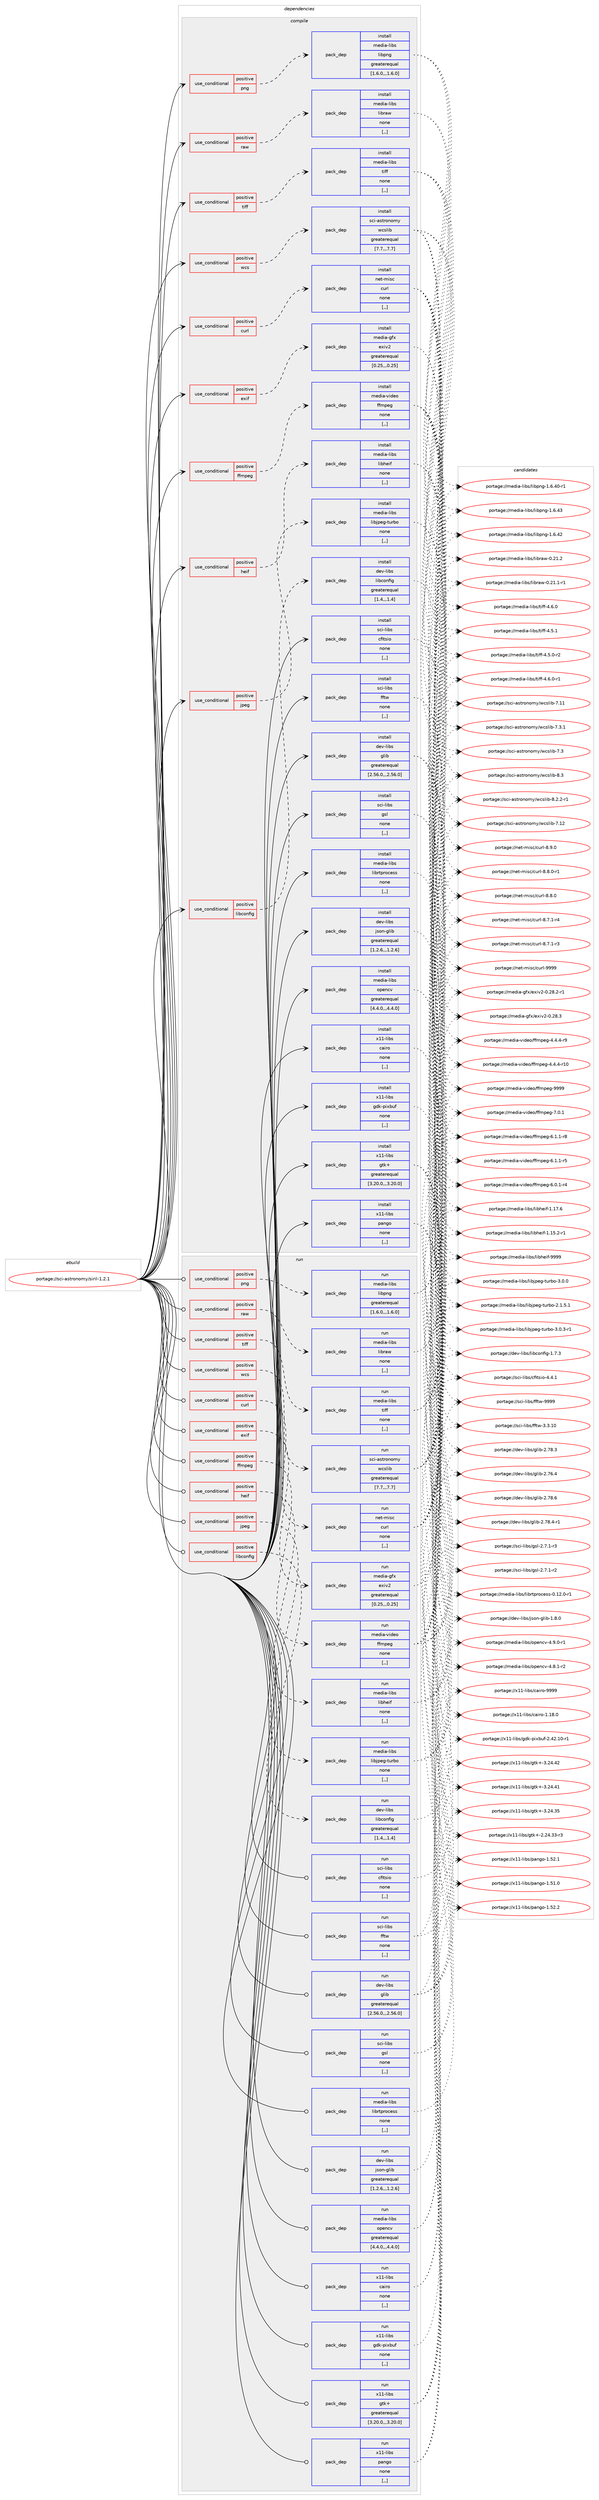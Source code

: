 digraph prolog {

# *************
# Graph options
# *************

newrank=true;
concentrate=true;
compound=true;
graph [rankdir=LR,fontname=Helvetica,fontsize=10,ranksep=1.5];#, ranksep=2.5, nodesep=0.2];
edge  [arrowhead=vee];
node  [fontname=Helvetica,fontsize=10];

# **********
# The ebuild
# **********

subgraph cluster_leftcol {
color=gray;
label=<<i>ebuild</i>>;
id [label="portage://sci-astronomy/siril-1.2.1", color=red, width=4, href="../sci-astronomy/siril-1.2.1.svg"];
}

# ****************
# The dependencies
# ****************

subgraph cluster_midcol {
color=gray;
label=<<i>dependencies</i>>;
subgraph cluster_compile {
fillcolor="#eeeeee";
style=filled;
label=<<i>compile</i>>;
subgraph cond103811 {
dependency391732 [label=<<TABLE BORDER="0" CELLBORDER="1" CELLSPACING="0" CELLPADDING="4"><TR><TD ROWSPAN="3" CELLPADDING="10">use_conditional</TD></TR><TR><TD>positive</TD></TR><TR><TD>curl</TD></TR></TABLE>>, shape=none, color=red];
subgraph pack285119 {
dependency391733 [label=<<TABLE BORDER="0" CELLBORDER="1" CELLSPACING="0" CELLPADDING="4" WIDTH="220"><TR><TD ROWSPAN="6" CELLPADDING="30">pack_dep</TD></TR><TR><TD WIDTH="110">install</TD></TR><TR><TD>net-misc</TD></TR><TR><TD>curl</TD></TR><TR><TD>none</TD></TR><TR><TD>[,,]</TD></TR></TABLE>>, shape=none, color=blue];
}
dependency391732:e -> dependency391733:w [weight=20,style="dashed",arrowhead="vee"];
}
id:e -> dependency391732:w [weight=20,style="solid",arrowhead="vee"];
subgraph cond103812 {
dependency391734 [label=<<TABLE BORDER="0" CELLBORDER="1" CELLSPACING="0" CELLPADDING="4"><TR><TD ROWSPAN="3" CELLPADDING="10">use_conditional</TD></TR><TR><TD>positive</TD></TR><TR><TD>exif</TD></TR></TABLE>>, shape=none, color=red];
subgraph pack285120 {
dependency391735 [label=<<TABLE BORDER="0" CELLBORDER="1" CELLSPACING="0" CELLPADDING="4" WIDTH="220"><TR><TD ROWSPAN="6" CELLPADDING="30">pack_dep</TD></TR><TR><TD WIDTH="110">install</TD></TR><TR><TD>media-gfx</TD></TR><TR><TD>exiv2</TD></TR><TR><TD>greaterequal</TD></TR><TR><TD>[0.25,,,0.25]</TD></TR></TABLE>>, shape=none, color=blue];
}
dependency391734:e -> dependency391735:w [weight=20,style="dashed",arrowhead="vee"];
}
id:e -> dependency391734:w [weight=20,style="solid",arrowhead="vee"];
subgraph cond103813 {
dependency391736 [label=<<TABLE BORDER="0" CELLBORDER="1" CELLSPACING="0" CELLPADDING="4"><TR><TD ROWSPAN="3" CELLPADDING="10">use_conditional</TD></TR><TR><TD>positive</TD></TR><TR><TD>ffmpeg</TD></TR></TABLE>>, shape=none, color=red];
subgraph pack285121 {
dependency391737 [label=<<TABLE BORDER="0" CELLBORDER="1" CELLSPACING="0" CELLPADDING="4" WIDTH="220"><TR><TD ROWSPAN="6" CELLPADDING="30">pack_dep</TD></TR><TR><TD WIDTH="110">install</TD></TR><TR><TD>media-video</TD></TR><TR><TD>ffmpeg</TD></TR><TR><TD>none</TD></TR><TR><TD>[,,]</TD></TR></TABLE>>, shape=none, color=blue];
}
dependency391736:e -> dependency391737:w [weight=20,style="dashed",arrowhead="vee"];
}
id:e -> dependency391736:w [weight=20,style="solid",arrowhead="vee"];
subgraph cond103814 {
dependency391738 [label=<<TABLE BORDER="0" CELLBORDER="1" CELLSPACING="0" CELLPADDING="4"><TR><TD ROWSPAN="3" CELLPADDING="10">use_conditional</TD></TR><TR><TD>positive</TD></TR><TR><TD>heif</TD></TR></TABLE>>, shape=none, color=red];
subgraph pack285122 {
dependency391739 [label=<<TABLE BORDER="0" CELLBORDER="1" CELLSPACING="0" CELLPADDING="4" WIDTH="220"><TR><TD ROWSPAN="6" CELLPADDING="30">pack_dep</TD></TR><TR><TD WIDTH="110">install</TD></TR><TR><TD>media-libs</TD></TR><TR><TD>libheif</TD></TR><TR><TD>none</TD></TR><TR><TD>[,,]</TD></TR></TABLE>>, shape=none, color=blue];
}
dependency391738:e -> dependency391739:w [weight=20,style="dashed",arrowhead="vee"];
}
id:e -> dependency391738:w [weight=20,style="solid",arrowhead="vee"];
subgraph cond103815 {
dependency391740 [label=<<TABLE BORDER="0" CELLBORDER="1" CELLSPACING="0" CELLPADDING="4"><TR><TD ROWSPAN="3" CELLPADDING="10">use_conditional</TD></TR><TR><TD>positive</TD></TR><TR><TD>jpeg</TD></TR></TABLE>>, shape=none, color=red];
subgraph pack285123 {
dependency391741 [label=<<TABLE BORDER="0" CELLBORDER="1" CELLSPACING="0" CELLPADDING="4" WIDTH="220"><TR><TD ROWSPAN="6" CELLPADDING="30">pack_dep</TD></TR><TR><TD WIDTH="110">install</TD></TR><TR><TD>media-libs</TD></TR><TR><TD>libjpeg-turbo</TD></TR><TR><TD>none</TD></TR><TR><TD>[,,]</TD></TR></TABLE>>, shape=none, color=blue];
}
dependency391740:e -> dependency391741:w [weight=20,style="dashed",arrowhead="vee"];
}
id:e -> dependency391740:w [weight=20,style="solid",arrowhead="vee"];
subgraph cond103816 {
dependency391742 [label=<<TABLE BORDER="0" CELLBORDER="1" CELLSPACING="0" CELLPADDING="4"><TR><TD ROWSPAN="3" CELLPADDING="10">use_conditional</TD></TR><TR><TD>positive</TD></TR><TR><TD>libconfig</TD></TR></TABLE>>, shape=none, color=red];
subgraph pack285124 {
dependency391743 [label=<<TABLE BORDER="0" CELLBORDER="1" CELLSPACING="0" CELLPADDING="4" WIDTH="220"><TR><TD ROWSPAN="6" CELLPADDING="30">pack_dep</TD></TR><TR><TD WIDTH="110">install</TD></TR><TR><TD>dev-libs</TD></TR><TR><TD>libconfig</TD></TR><TR><TD>greaterequal</TD></TR><TR><TD>[1.4,,,1.4]</TD></TR></TABLE>>, shape=none, color=blue];
}
dependency391742:e -> dependency391743:w [weight=20,style="dashed",arrowhead="vee"];
}
id:e -> dependency391742:w [weight=20,style="solid",arrowhead="vee"];
subgraph cond103817 {
dependency391744 [label=<<TABLE BORDER="0" CELLBORDER="1" CELLSPACING="0" CELLPADDING="4"><TR><TD ROWSPAN="3" CELLPADDING="10">use_conditional</TD></TR><TR><TD>positive</TD></TR><TR><TD>png</TD></TR></TABLE>>, shape=none, color=red];
subgraph pack285125 {
dependency391745 [label=<<TABLE BORDER="0" CELLBORDER="1" CELLSPACING="0" CELLPADDING="4" WIDTH="220"><TR><TD ROWSPAN="6" CELLPADDING="30">pack_dep</TD></TR><TR><TD WIDTH="110">install</TD></TR><TR><TD>media-libs</TD></TR><TR><TD>libpng</TD></TR><TR><TD>greaterequal</TD></TR><TR><TD>[1.6.0,,,1.6.0]</TD></TR></TABLE>>, shape=none, color=blue];
}
dependency391744:e -> dependency391745:w [weight=20,style="dashed",arrowhead="vee"];
}
id:e -> dependency391744:w [weight=20,style="solid",arrowhead="vee"];
subgraph cond103818 {
dependency391746 [label=<<TABLE BORDER="0" CELLBORDER="1" CELLSPACING="0" CELLPADDING="4"><TR><TD ROWSPAN="3" CELLPADDING="10">use_conditional</TD></TR><TR><TD>positive</TD></TR><TR><TD>raw</TD></TR></TABLE>>, shape=none, color=red];
subgraph pack285126 {
dependency391747 [label=<<TABLE BORDER="0" CELLBORDER="1" CELLSPACING="0" CELLPADDING="4" WIDTH="220"><TR><TD ROWSPAN="6" CELLPADDING="30">pack_dep</TD></TR><TR><TD WIDTH="110">install</TD></TR><TR><TD>media-libs</TD></TR><TR><TD>libraw</TD></TR><TR><TD>none</TD></TR><TR><TD>[,,]</TD></TR></TABLE>>, shape=none, color=blue];
}
dependency391746:e -> dependency391747:w [weight=20,style="dashed",arrowhead="vee"];
}
id:e -> dependency391746:w [weight=20,style="solid",arrowhead="vee"];
subgraph cond103819 {
dependency391748 [label=<<TABLE BORDER="0" CELLBORDER="1" CELLSPACING="0" CELLPADDING="4"><TR><TD ROWSPAN="3" CELLPADDING="10">use_conditional</TD></TR><TR><TD>positive</TD></TR><TR><TD>tiff</TD></TR></TABLE>>, shape=none, color=red];
subgraph pack285127 {
dependency391749 [label=<<TABLE BORDER="0" CELLBORDER="1" CELLSPACING="0" CELLPADDING="4" WIDTH="220"><TR><TD ROWSPAN="6" CELLPADDING="30">pack_dep</TD></TR><TR><TD WIDTH="110">install</TD></TR><TR><TD>media-libs</TD></TR><TR><TD>tiff</TD></TR><TR><TD>none</TD></TR><TR><TD>[,,]</TD></TR></TABLE>>, shape=none, color=blue];
}
dependency391748:e -> dependency391749:w [weight=20,style="dashed",arrowhead="vee"];
}
id:e -> dependency391748:w [weight=20,style="solid",arrowhead="vee"];
subgraph cond103820 {
dependency391750 [label=<<TABLE BORDER="0" CELLBORDER="1" CELLSPACING="0" CELLPADDING="4"><TR><TD ROWSPAN="3" CELLPADDING="10">use_conditional</TD></TR><TR><TD>positive</TD></TR><TR><TD>wcs</TD></TR></TABLE>>, shape=none, color=red];
subgraph pack285128 {
dependency391751 [label=<<TABLE BORDER="0" CELLBORDER="1" CELLSPACING="0" CELLPADDING="4" WIDTH="220"><TR><TD ROWSPAN="6" CELLPADDING="30">pack_dep</TD></TR><TR><TD WIDTH="110">install</TD></TR><TR><TD>sci-astronomy</TD></TR><TR><TD>wcslib</TD></TR><TR><TD>greaterequal</TD></TR><TR><TD>[7.7,,,7.7]</TD></TR></TABLE>>, shape=none, color=blue];
}
dependency391750:e -> dependency391751:w [weight=20,style="dashed",arrowhead="vee"];
}
id:e -> dependency391750:w [weight=20,style="solid",arrowhead="vee"];
subgraph pack285129 {
dependency391752 [label=<<TABLE BORDER="0" CELLBORDER="1" CELLSPACING="0" CELLPADDING="4" WIDTH="220"><TR><TD ROWSPAN="6" CELLPADDING="30">pack_dep</TD></TR><TR><TD WIDTH="110">install</TD></TR><TR><TD>dev-libs</TD></TR><TR><TD>glib</TD></TR><TR><TD>greaterequal</TD></TR><TR><TD>[2.56.0,,,2.56.0]</TD></TR></TABLE>>, shape=none, color=blue];
}
id:e -> dependency391752:w [weight=20,style="solid",arrowhead="vee"];
subgraph pack285130 {
dependency391753 [label=<<TABLE BORDER="0" CELLBORDER="1" CELLSPACING="0" CELLPADDING="4" WIDTH="220"><TR><TD ROWSPAN="6" CELLPADDING="30">pack_dep</TD></TR><TR><TD WIDTH="110">install</TD></TR><TR><TD>dev-libs</TD></TR><TR><TD>json-glib</TD></TR><TR><TD>greaterequal</TD></TR><TR><TD>[1.2.6,,,1.2.6]</TD></TR></TABLE>>, shape=none, color=blue];
}
id:e -> dependency391753:w [weight=20,style="solid",arrowhead="vee"];
subgraph pack285131 {
dependency391754 [label=<<TABLE BORDER="0" CELLBORDER="1" CELLSPACING="0" CELLPADDING="4" WIDTH="220"><TR><TD ROWSPAN="6" CELLPADDING="30">pack_dep</TD></TR><TR><TD WIDTH="110">install</TD></TR><TR><TD>media-libs</TD></TR><TR><TD>librtprocess</TD></TR><TR><TD>none</TD></TR><TR><TD>[,,]</TD></TR></TABLE>>, shape=none, color=blue];
}
id:e -> dependency391754:w [weight=20,style="solid",arrowhead="vee"];
subgraph pack285132 {
dependency391755 [label=<<TABLE BORDER="0" CELLBORDER="1" CELLSPACING="0" CELLPADDING="4" WIDTH="220"><TR><TD ROWSPAN="6" CELLPADDING="30">pack_dep</TD></TR><TR><TD WIDTH="110">install</TD></TR><TR><TD>media-libs</TD></TR><TR><TD>opencv</TD></TR><TR><TD>greaterequal</TD></TR><TR><TD>[4.4.0,,,4.4.0]</TD></TR></TABLE>>, shape=none, color=blue];
}
id:e -> dependency391755:w [weight=20,style="solid",arrowhead="vee"];
subgraph pack285133 {
dependency391756 [label=<<TABLE BORDER="0" CELLBORDER="1" CELLSPACING="0" CELLPADDING="4" WIDTH="220"><TR><TD ROWSPAN="6" CELLPADDING="30">pack_dep</TD></TR><TR><TD WIDTH="110">install</TD></TR><TR><TD>sci-libs</TD></TR><TR><TD>cfitsio</TD></TR><TR><TD>none</TD></TR><TR><TD>[,,]</TD></TR></TABLE>>, shape=none, color=blue];
}
id:e -> dependency391756:w [weight=20,style="solid",arrowhead="vee"];
subgraph pack285134 {
dependency391757 [label=<<TABLE BORDER="0" CELLBORDER="1" CELLSPACING="0" CELLPADDING="4" WIDTH="220"><TR><TD ROWSPAN="6" CELLPADDING="30">pack_dep</TD></TR><TR><TD WIDTH="110">install</TD></TR><TR><TD>sci-libs</TD></TR><TR><TD>fftw</TD></TR><TR><TD>none</TD></TR><TR><TD>[,,]</TD></TR></TABLE>>, shape=none, color=blue];
}
id:e -> dependency391757:w [weight=20,style="solid",arrowhead="vee"];
subgraph pack285135 {
dependency391758 [label=<<TABLE BORDER="0" CELLBORDER="1" CELLSPACING="0" CELLPADDING="4" WIDTH="220"><TR><TD ROWSPAN="6" CELLPADDING="30">pack_dep</TD></TR><TR><TD WIDTH="110">install</TD></TR><TR><TD>sci-libs</TD></TR><TR><TD>gsl</TD></TR><TR><TD>none</TD></TR><TR><TD>[,,]</TD></TR></TABLE>>, shape=none, color=blue];
}
id:e -> dependency391758:w [weight=20,style="solid",arrowhead="vee"];
subgraph pack285136 {
dependency391759 [label=<<TABLE BORDER="0" CELLBORDER="1" CELLSPACING="0" CELLPADDING="4" WIDTH="220"><TR><TD ROWSPAN="6" CELLPADDING="30">pack_dep</TD></TR><TR><TD WIDTH="110">install</TD></TR><TR><TD>x11-libs</TD></TR><TR><TD>cairo</TD></TR><TR><TD>none</TD></TR><TR><TD>[,,]</TD></TR></TABLE>>, shape=none, color=blue];
}
id:e -> dependency391759:w [weight=20,style="solid",arrowhead="vee"];
subgraph pack285137 {
dependency391760 [label=<<TABLE BORDER="0" CELLBORDER="1" CELLSPACING="0" CELLPADDING="4" WIDTH="220"><TR><TD ROWSPAN="6" CELLPADDING="30">pack_dep</TD></TR><TR><TD WIDTH="110">install</TD></TR><TR><TD>x11-libs</TD></TR><TR><TD>gdk-pixbuf</TD></TR><TR><TD>none</TD></TR><TR><TD>[,,]</TD></TR></TABLE>>, shape=none, color=blue];
}
id:e -> dependency391760:w [weight=20,style="solid",arrowhead="vee"];
subgraph pack285138 {
dependency391761 [label=<<TABLE BORDER="0" CELLBORDER="1" CELLSPACING="0" CELLPADDING="4" WIDTH="220"><TR><TD ROWSPAN="6" CELLPADDING="30">pack_dep</TD></TR><TR><TD WIDTH="110">install</TD></TR><TR><TD>x11-libs</TD></TR><TR><TD>gtk+</TD></TR><TR><TD>greaterequal</TD></TR><TR><TD>[3.20.0,,,3.20.0]</TD></TR></TABLE>>, shape=none, color=blue];
}
id:e -> dependency391761:w [weight=20,style="solid",arrowhead="vee"];
subgraph pack285139 {
dependency391762 [label=<<TABLE BORDER="0" CELLBORDER="1" CELLSPACING="0" CELLPADDING="4" WIDTH="220"><TR><TD ROWSPAN="6" CELLPADDING="30">pack_dep</TD></TR><TR><TD WIDTH="110">install</TD></TR><TR><TD>x11-libs</TD></TR><TR><TD>pango</TD></TR><TR><TD>none</TD></TR><TR><TD>[,,]</TD></TR></TABLE>>, shape=none, color=blue];
}
id:e -> dependency391762:w [weight=20,style="solid",arrowhead="vee"];
}
subgraph cluster_compileandrun {
fillcolor="#eeeeee";
style=filled;
label=<<i>compile and run</i>>;
}
subgraph cluster_run {
fillcolor="#eeeeee";
style=filled;
label=<<i>run</i>>;
subgraph cond103821 {
dependency391763 [label=<<TABLE BORDER="0" CELLBORDER="1" CELLSPACING="0" CELLPADDING="4"><TR><TD ROWSPAN="3" CELLPADDING="10">use_conditional</TD></TR><TR><TD>positive</TD></TR><TR><TD>curl</TD></TR></TABLE>>, shape=none, color=red];
subgraph pack285140 {
dependency391764 [label=<<TABLE BORDER="0" CELLBORDER="1" CELLSPACING="0" CELLPADDING="4" WIDTH="220"><TR><TD ROWSPAN="6" CELLPADDING="30">pack_dep</TD></TR><TR><TD WIDTH="110">run</TD></TR><TR><TD>net-misc</TD></TR><TR><TD>curl</TD></TR><TR><TD>none</TD></TR><TR><TD>[,,]</TD></TR></TABLE>>, shape=none, color=blue];
}
dependency391763:e -> dependency391764:w [weight=20,style="dashed",arrowhead="vee"];
}
id:e -> dependency391763:w [weight=20,style="solid",arrowhead="odot"];
subgraph cond103822 {
dependency391765 [label=<<TABLE BORDER="0" CELLBORDER="1" CELLSPACING="0" CELLPADDING="4"><TR><TD ROWSPAN="3" CELLPADDING="10">use_conditional</TD></TR><TR><TD>positive</TD></TR><TR><TD>exif</TD></TR></TABLE>>, shape=none, color=red];
subgraph pack285141 {
dependency391766 [label=<<TABLE BORDER="0" CELLBORDER="1" CELLSPACING="0" CELLPADDING="4" WIDTH="220"><TR><TD ROWSPAN="6" CELLPADDING="30">pack_dep</TD></TR><TR><TD WIDTH="110">run</TD></TR><TR><TD>media-gfx</TD></TR><TR><TD>exiv2</TD></TR><TR><TD>greaterequal</TD></TR><TR><TD>[0.25,,,0.25]</TD></TR></TABLE>>, shape=none, color=blue];
}
dependency391765:e -> dependency391766:w [weight=20,style="dashed",arrowhead="vee"];
}
id:e -> dependency391765:w [weight=20,style="solid",arrowhead="odot"];
subgraph cond103823 {
dependency391767 [label=<<TABLE BORDER="0" CELLBORDER="1" CELLSPACING="0" CELLPADDING="4"><TR><TD ROWSPAN="3" CELLPADDING="10">use_conditional</TD></TR><TR><TD>positive</TD></TR><TR><TD>ffmpeg</TD></TR></TABLE>>, shape=none, color=red];
subgraph pack285142 {
dependency391768 [label=<<TABLE BORDER="0" CELLBORDER="1" CELLSPACING="0" CELLPADDING="4" WIDTH="220"><TR><TD ROWSPAN="6" CELLPADDING="30">pack_dep</TD></TR><TR><TD WIDTH="110">run</TD></TR><TR><TD>media-video</TD></TR><TR><TD>ffmpeg</TD></TR><TR><TD>none</TD></TR><TR><TD>[,,]</TD></TR></TABLE>>, shape=none, color=blue];
}
dependency391767:e -> dependency391768:w [weight=20,style="dashed",arrowhead="vee"];
}
id:e -> dependency391767:w [weight=20,style="solid",arrowhead="odot"];
subgraph cond103824 {
dependency391769 [label=<<TABLE BORDER="0" CELLBORDER="1" CELLSPACING="0" CELLPADDING="4"><TR><TD ROWSPAN="3" CELLPADDING="10">use_conditional</TD></TR><TR><TD>positive</TD></TR><TR><TD>heif</TD></TR></TABLE>>, shape=none, color=red];
subgraph pack285143 {
dependency391770 [label=<<TABLE BORDER="0" CELLBORDER="1" CELLSPACING="0" CELLPADDING="4" WIDTH="220"><TR><TD ROWSPAN="6" CELLPADDING="30">pack_dep</TD></TR><TR><TD WIDTH="110">run</TD></TR><TR><TD>media-libs</TD></TR><TR><TD>libheif</TD></TR><TR><TD>none</TD></TR><TR><TD>[,,]</TD></TR></TABLE>>, shape=none, color=blue];
}
dependency391769:e -> dependency391770:w [weight=20,style="dashed",arrowhead="vee"];
}
id:e -> dependency391769:w [weight=20,style="solid",arrowhead="odot"];
subgraph cond103825 {
dependency391771 [label=<<TABLE BORDER="0" CELLBORDER="1" CELLSPACING="0" CELLPADDING="4"><TR><TD ROWSPAN="3" CELLPADDING="10">use_conditional</TD></TR><TR><TD>positive</TD></TR><TR><TD>jpeg</TD></TR></TABLE>>, shape=none, color=red];
subgraph pack285144 {
dependency391772 [label=<<TABLE BORDER="0" CELLBORDER="1" CELLSPACING="0" CELLPADDING="4" WIDTH="220"><TR><TD ROWSPAN="6" CELLPADDING="30">pack_dep</TD></TR><TR><TD WIDTH="110">run</TD></TR><TR><TD>media-libs</TD></TR><TR><TD>libjpeg-turbo</TD></TR><TR><TD>none</TD></TR><TR><TD>[,,]</TD></TR></TABLE>>, shape=none, color=blue];
}
dependency391771:e -> dependency391772:w [weight=20,style="dashed",arrowhead="vee"];
}
id:e -> dependency391771:w [weight=20,style="solid",arrowhead="odot"];
subgraph cond103826 {
dependency391773 [label=<<TABLE BORDER="0" CELLBORDER="1" CELLSPACING="0" CELLPADDING="4"><TR><TD ROWSPAN="3" CELLPADDING="10">use_conditional</TD></TR><TR><TD>positive</TD></TR><TR><TD>libconfig</TD></TR></TABLE>>, shape=none, color=red];
subgraph pack285145 {
dependency391774 [label=<<TABLE BORDER="0" CELLBORDER="1" CELLSPACING="0" CELLPADDING="4" WIDTH="220"><TR><TD ROWSPAN="6" CELLPADDING="30">pack_dep</TD></TR><TR><TD WIDTH="110">run</TD></TR><TR><TD>dev-libs</TD></TR><TR><TD>libconfig</TD></TR><TR><TD>greaterequal</TD></TR><TR><TD>[1.4,,,1.4]</TD></TR></TABLE>>, shape=none, color=blue];
}
dependency391773:e -> dependency391774:w [weight=20,style="dashed",arrowhead="vee"];
}
id:e -> dependency391773:w [weight=20,style="solid",arrowhead="odot"];
subgraph cond103827 {
dependency391775 [label=<<TABLE BORDER="0" CELLBORDER="1" CELLSPACING="0" CELLPADDING="4"><TR><TD ROWSPAN="3" CELLPADDING="10">use_conditional</TD></TR><TR><TD>positive</TD></TR><TR><TD>png</TD></TR></TABLE>>, shape=none, color=red];
subgraph pack285146 {
dependency391776 [label=<<TABLE BORDER="0" CELLBORDER="1" CELLSPACING="0" CELLPADDING="4" WIDTH="220"><TR><TD ROWSPAN="6" CELLPADDING="30">pack_dep</TD></TR><TR><TD WIDTH="110">run</TD></TR><TR><TD>media-libs</TD></TR><TR><TD>libpng</TD></TR><TR><TD>greaterequal</TD></TR><TR><TD>[1.6.0,,,1.6.0]</TD></TR></TABLE>>, shape=none, color=blue];
}
dependency391775:e -> dependency391776:w [weight=20,style="dashed",arrowhead="vee"];
}
id:e -> dependency391775:w [weight=20,style="solid",arrowhead="odot"];
subgraph cond103828 {
dependency391777 [label=<<TABLE BORDER="0" CELLBORDER="1" CELLSPACING="0" CELLPADDING="4"><TR><TD ROWSPAN="3" CELLPADDING="10">use_conditional</TD></TR><TR><TD>positive</TD></TR><TR><TD>raw</TD></TR></TABLE>>, shape=none, color=red];
subgraph pack285147 {
dependency391778 [label=<<TABLE BORDER="0" CELLBORDER="1" CELLSPACING="0" CELLPADDING="4" WIDTH="220"><TR><TD ROWSPAN="6" CELLPADDING="30">pack_dep</TD></TR><TR><TD WIDTH="110">run</TD></TR><TR><TD>media-libs</TD></TR><TR><TD>libraw</TD></TR><TR><TD>none</TD></TR><TR><TD>[,,]</TD></TR></TABLE>>, shape=none, color=blue];
}
dependency391777:e -> dependency391778:w [weight=20,style="dashed",arrowhead="vee"];
}
id:e -> dependency391777:w [weight=20,style="solid",arrowhead="odot"];
subgraph cond103829 {
dependency391779 [label=<<TABLE BORDER="0" CELLBORDER="1" CELLSPACING="0" CELLPADDING="4"><TR><TD ROWSPAN="3" CELLPADDING="10">use_conditional</TD></TR><TR><TD>positive</TD></TR><TR><TD>tiff</TD></TR></TABLE>>, shape=none, color=red];
subgraph pack285148 {
dependency391780 [label=<<TABLE BORDER="0" CELLBORDER="1" CELLSPACING="0" CELLPADDING="4" WIDTH="220"><TR><TD ROWSPAN="6" CELLPADDING="30">pack_dep</TD></TR><TR><TD WIDTH="110">run</TD></TR><TR><TD>media-libs</TD></TR><TR><TD>tiff</TD></TR><TR><TD>none</TD></TR><TR><TD>[,,]</TD></TR></TABLE>>, shape=none, color=blue];
}
dependency391779:e -> dependency391780:w [weight=20,style="dashed",arrowhead="vee"];
}
id:e -> dependency391779:w [weight=20,style="solid",arrowhead="odot"];
subgraph cond103830 {
dependency391781 [label=<<TABLE BORDER="0" CELLBORDER="1" CELLSPACING="0" CELLPADDING="4"><TR><TD ROWSPAN="3" CELLPADDING="10">use_conditional</TD></TR><TR><TD>positive</TD></TR><TR><TD>wcs</TD></TR></TABLE>>, shape=none, color=red];
subgraph pack285149 {
dependency391782 [label=<<TABLE BORDER="0" CELLBORDER="1" CELLSPACING="0" CELLPADDING="4" WIDTH="220"><TR><TD ROWSPAN="6" CELLPADDING="30">pack_dep</TD></TR><TR><TD WIDTH="110">run</TD></TR><TR><TD>sci-astronomy</TD></TR><TR><TD>wcslib</TD></TR><TR><TD>greaterequal</TD></TR><TR><TD>[7.7,,,7.7]</TD></TR></TABLE>>, shape=none, color=blue];
}
dependency391781:e -> dependency391782:w [weight=20,style="dashed",arrowhead="vee"];
}
id:e -> dependency391781:w [weight=20,style="solid",arrowhead="odot"];
subgraph pack285150 {
dependency391783 [label=<<TABLE BORDER="0" CELLBORDER="1" CELLSPACING="0" CELLPADDING="4" WIDTH="220"><TR><TD ROWSPAN="6" CELLPADDING="30">pack_dep</TD></TR><TR><TD WIDTH="110">run</TD></TR><TR><TD>dev-libs</TD></TR><TR><TD>glib</TD></TR><TR><TD>greaterequal</TD></TR><TR><TD>[2.56.0,,,2.56.0]</TD></TR></TABLE>>, shape=none, color=blue];
}
id:e -> dependency391783:w [weight=20,style="solid",arrowhead="odot"];
subgraph pack285151 {
dependency391784 [label=<<TABLE BORDER="0" CELLBORDER="1" CELLSPACING="0" CELLPADDING="4" WIDTH="220"><TR><TD ROWSPAN="6" CELLPADDING="30">pack_dep</TD></TR><TR><TD WIDTH="110">run</TD></TR><TR><TD>dev-libs</TD></TR><TR><TD>json-glib</TD></TR><TR><TD>greaterequal</TD></TR><TR><TD>[1.2.6,,,1.2.6]</TD></TR></TABLE>>, shape=none, color=blue];
}
id:e -> dependency391784:w [weight=20,style="solid",arrowhead="odot"];
subgraph pack285152 {
dependency391785 [label=<<TABLE BORDER="0" CELLBORDER="1" CELLSPACING="0" CELLPADDING="4" WIDTH="220"><TR><TD ROWSPAN="6" CELLPADDING="30">pack_dep</TD></TR><TR><TD WIDTH="110">run</TD></TR><TR><TD>media-libs</TD></TR><TR><TD>librtprocess</TD></TR><TR><TD>none</TD></TR><TR><TD>[,,]</TD></TR></TABLE>>, shape=none, color=blue];
}
id:e -> dependency391785:w [weight=20,style="solid",arrowhead="odot"];
subgraph pack285153 {
dependency391786 [label=<<TABLE BORDER="0" CELLBORDER="1" CELLSPACING="0" CELLPADDING="4" WIDTH="220"><TR><TD ROWSPAN="6" CELLPADDING="30">pack_dep</TD></TR><TR><TD WIDTH="110">run</TD></TR><TR><TD>media-libs</TD></TR><TR><TD>opencv</TD></TR><TR><TD>greaterequal</TD></TR><TR><TD>[4.4.0,,,4.4.0]</TD></TR></TABLE>>, shape=none, color=blue];
}
id:e -> dependency391786:w [weight=20,style="solid",arrowhead="odot"];
subgraph pack285154 {
dependency391787 [label=<<TABLE BORDER="0" CELLBORDER="1" CELLSPACING="0" CELLPADDING="4" WIDTH="220"><TR><TD ROWSPAN="6" CELLPADDING="30">pack_dep</TD></TR><TR><TD WIDTH="110">run</TD></TR><TR><TD>sci-libs</TD></TR><TR><TD>cfitsio</TD></TR><TR><TD>none</TD></TR><TR><TD>[,,]</TD></TR></TABLE>>, shape=none, color=blue];
}
id:e -> dependency391787:w [weight=20,style="solid",arrowhead="odot"];
subgraph pack285155 {
dependency391788 [label=<<TABLE BORDER="0" CELLBORDER="1" CELLSPACING="0" CELLPADDING="4" WIDTH="220"><TR><TD ROWSPAN="6" CELLPADDING="30">pack_dep</TD></TR><TR><TD WIDTH="110">run</TD></TR><TR><TD>sci-libs</TD></TR><TR><TD>fftw</TD></TR><TR><TD>none</TD></TR><TR><TD>[,,]</TD></TR></TABLE>>, shape=none, color=blue];
}
id:e -> dependency391788:w [weight=20,style="solid",arrowhead="odot"];
subgraph pack285156 {
dependency391789 [label=<<TABLE BORDER="0" CELLBORDER="1" CELLSPACING="0" CELLPADDING="4" WIDTH="220"><TR><TD ROWSPAN="6" CELLPADDING="30">pack_dep</TD></TR><TR><TD WIDTH="110">run</TD></TR><TR><TD>sci-libs</TD></TR><TR><TD>gsl</TD></TR><TR><TD>none</TD></TR><TR><TD>[,,]</TD></TR></TABLE>>, shape=none, color=blue];
}
id:e -> dependency391789:w [weight=20,style="solid",arrowhead="odot"];
subgraph pack285157 {
dependency391790 [label=<<TABLE BORDER="0" CELLBORDER="1" CELLSPACING="0" CELLPADDING="4" WIDTH="220"><TR><TD ROWSPAN="6" CELLPADDING="30">pack_dep</TD></TR><TR><TD WIDTH="110">run</TD></TR><TR><TD>x11-libs</TD></TR><TR><TD>cairo</TD></TR><TR><TD>none</TD></TR><TR><TD>[,,]</TD></TR></TABLE>>, shape=none, color=blue];
}
id:e -> dependency391790:w [weight=20,style="solid",arrowhead="odot"];
subgraph pack285158 {
dependency391791 [label=<<TABLE BORDER="0" CELLBORDER="1" CELLSPACING="0" CELLPADDING="4" WIDTH="220"><TR><TD ROWSPAN="6" CELLPADDING="30">pack_dep</TD></TR><TR><TD WIDTH="110">run</TD></TR><TR><TD>x11-libs</TD></TR><TR><TD>gdk-pixbuf</TD></TR><TR><TD>none</TD></TR><TR><TD>[,,]</TD></TR></TABLE>>, shape=none, color=blue];
}
id:e -> dependency391791:w [weight=20,style="solid",arrowhead="odot"];
subgraph pack285159 {
dependency391792 [label=<<TABLE BORDER="0" CELLBORDER="1" CELLSPACING="0" CELLPADDING="4" WIDTH="220"><TR><TD ROWSPAN="6" CELLPADDING="30">pack_dep</TD></TR><TR><TD WIDTH="110">run</TD></TR><TR><TD>x11-libs</TD></TR><TR><TD>gtk+</TD></TR><TR><TD>greaterequal</TD></TR><TR><TD>[3.20.0,,,3.20.0]</TD></TR></TABLE>>, shape=none, color=blue];
}
id:e -> dependency391792:w [weight=20,style="solid",arrowhead="odot"];
subgraph pack285160 {
dependency391793 [label=<<TABLE BORDER="0" CELLBORDER="1" CELLSPACING="0" CELLPADDING="4" WIDTH="220"><TR><TD ROWSPAN="6" CELLPADDING="30">pack_dep</TD></TR><TR><TD WIDTH="110">run</TD></TR><TR><TD>x11-libs</TD></TR><TR><TD>pango</TD></TR><TR><TD>none</TD></TR><TR><TD>[,,]</TD></TR></TABLE>>, shape=none, color=blue];
}
id:e -> dependency391793:w [weight=20,style="solid",arrowhead="odot"];
}
}

# **************
# The candidates
# **************

subgraph cluster_choices {
rank=same;
color=gray;
label=<<i>candidates</i>>;

subgraph choice285119 {
color=black;
nodesep=1;
choice110101116451091051159947991171141084557575757 [label="portage://net-misc/curl-9999", color=red, width=4,href="../net-misc/curl-9999.svg"];
choice11010111645109105115994799117114108455646574648 [label="portage://net-misc/curl-8.9.0", color=red, width=4,href="../net-misc/curl-8.9.0.svg"];
choice110101116451091051159947991171141084556465646484511449 [label="portage://net-misc/curl-8.8.0-r1", color=red, width=4,href="../net-misc/curl-8.8.0-r1.svg"];
choice11010111645109105115994799117114108455646564648 [label="portage://net-misc/curl-8.8.0", color=red, width=4,href="../net-misc/curl-8.8.0.svg"];
choice110101116451091051159947991171141084556465546494511452 [label="portage://net-misc/curl-8.7.1-r4", color=red, width=4,href="../net-misc/curl-8.7.1-r4.svg"];
choice110101116451091051159947991171141084556465546494511451 [label="portage://net-misc/curl-8.7.1-r3", color=red, width=4,href="../net-misc/curl-8.7.1-r3.svg"];
dependency391733:e -> choice110101116451091051159947991171141084557575757:w [style=dotted,weight="100"];
dependency391733:e -> choice11010111645109105115994799117114108455646574648:w [style=dotted,weight="100"];
dependency391733:e -> choice110101116451091051159947991171141084556465646484511449:w [style=dotted,weight="100"];
dependency391733:e -> choice11010111645109105115994799117114108455646564648:w [style=dotted,weight="100"];
dependency391733:e -> choice110101116451091051159947991171141084556465546494511452:w [style=dotted,weight="100"];
dependency391733:e -> choice110101116451091051159947991171141084556465546494511451:w [style=dotted,weight="100"];
}
subgraph choice285120 {
color=black;
nodesep=1;
choice1091011001059745103102120471011201051185045484650564651 [label="portage://media-gfx/exiv2-0.28.3", color=red, width=4,href="../media-gfx/exiv2-0.28.3.svg"];
choice10910110010597451031021204710112010511850454846505646504511449 [label="portage://media-gfx/exiv2-0.28.2-r1", color=red, width=4,href="../media-gfx/exiv2-0.28.2-r1.svg"];
dependency391735:e -> choice1091011001059745103102120471011201051185045484650564651:w [style=dotted,weight="100"];
dependency391735:e -> choice10910110010597451031021204710112010511850454846505646504511449:w [style=dotted,weight="100"];
}
subgraph choice285121 {
color=black;
nodesep=1;
choice1091011001059745118105100101111471021021091121011034557575757 [label="portage://media-video/ffmpeg-9999", color=red, width=4,href="../media-video/ffmpeg-9999.svg"];
choice109101100105974511810510010111147102102109112101103455546484649 [label="portage://media-video/ffmpeg-7.0.1", color=red, width=4,href="../media-video/ffmpeg-7.0.1.svg"];
choice1091011001059745118105100101111471021021091121011034554464946494511456 [label="portage://media-video/ffmpeg-6.1.1-r8", color=red, width=4,href="../media-video/ffmpeg-6.1.1-r8.svg"];
choice1091011001059745118105100101111471021021091121011034554464946494511453 [label="portage://media-video/ffmpeg-6.1.1-r5", color=red, width=4,href="../media-video/ffmpeg-6.1.1-r5.svg"];
choice1091011001059745118105100101111471021021091121011034554464846494511452 [label="portage://media-video/ffmpeg-6.0.1-r4", color=red, width=4,href="../media-video/ffmpeg-6.0.1-r4.svg"];
choice1091011001059745118105100101111471021021091121011034552465246524511457 [label="portage://media-video/ffmpeg-4.4.4-r9", color=red, width=4,href="../media-video/ffmpeg-4.4.4-r9.svg"];
choice109101100105974511810510010111147102102109112101103455246524652451144948 [label="portage://media-video/ffmpeg-4.4.4-r10", color=red, width=4,href="../media-video/ffmpeg-4.4.4-r10.svg"];
dependency391737:e -> choice1091011001059745118105100101111471021021091121011034557575757:w [style=dotted,weight="100"];
dependency391737:e -> choice109101100105974511810510010111147102102109112101103455546484649:w [style=dotted,weight="100"];
dependency391737:e -> choice1091011001059745118105100101111471021021091121011034554464946494511456:w [style=dotted,weight="100"];
dependency391737:e -> choice1091011001059745118105100101111471021021091121011034554464946494511453:w [style=dotted,weight="100"];
dependency391737:e -> choice1091011001059745118105100101111471021021091121011034554464846494511452:w [style=dotted,weight="100"];
dependency391737:e -> choice1091011001059745118105100101111471021021091121011034552465246524511457:w [style=dotted,weight="100"];
dependency391737:e -> choice109101100105974511810510010111147102102109112101103455246524652451144948:w [style=dotted,weight="100"];
}
subgraph choice285122 {
color=black;
nodesep=1;
choice10910110010597451081059811547108105981041011051024557575757 [label="portage://media-libs/libheif-9999", color=red, width=4,href="../media-libs/libheif-9999.svg"];
choice109101100105974510810598115471081059810410110510245494649554654 [label="portage://media-libs/libheif-1.17.6", color=red, width=4,href="../media-libs/libheif-1.17.6.svg"];
choice1091011001059745108105981154710810598104101105102454946495346504511449 [label="portage://media-libs/libheif-1.15.2-r1", color=red, width=4,href="../media-libs/libheif-1.15.2-r1.svg"];
dependency391739:e -> choice10910110010597451081059811547108105981041011051024557575757:w [style=dotted,weight="100"];
dependency391739:e -> choice109101100105974510810598115471081059810410110510245494649554654:w [style=dotted,weight="100"];
dependency391739:e -> choice1091011001059745108105981154710810598104101105102454946495346504511449:w [style=dotted,weight="100"];
}
subgraph choice285123 {
color=black;
nodesep=1;
choice109101100105974510810598115471081059810611210110345116117114981114551464846514511449 [label="portage://media-libs/libjpeg-turbo-3.0.3-r1", color=red, width=4,href="../media-libs/libjpeg-turbo-3.0.3-r1.svg"];
choice10910110010597451081059811547108105981061121011034511611711498111455146484648 [label="portage://media-libs/libjpeg-turbo-3.0.0", color=red, width=4,href="../media-libs/libjpeg-turbo-3.0.0.svg"];
choice109101100105974510810598115471081059810611210110345116117114981114550464946534649 [label="portage://media-libs/libjpeg-turbo-2.1.5.1", color=red, width=4,href="../media-libs/libjpeg-turbo-2.1.5.1.svg"];
dependency391741:e -> choice109101100105974510810598115471081059810611210110345116117114981114551464846514511449:w [style=dotted,weight="100"];
dependency391741:e -> choice10910110010597451081059811547108105981061121011034511611711498111455146484648:w [style=dotted,weight="100"];
dependency391741:e -> choice109101100105974510810598115471081059810611210110345116117114981114550464946534649:w [style=dotted,weight="100"];
}
subgraph choice285124 {
color=black;
nodesep=1;
choice1001011184510810598115471081059899111110102105103454946554651 [label="portage://dev-libs/libconfig-1.7.3", color=red, width=4,href="../dev-libs/libconfig-1.7.3.svg"];
dependency391743:e -> choice1001011184510810598115471081059899111110102105103454946554651:w [style=dotted,weight="100"];
}
subgraph choice285125 {
color=black;
nodesep=1;
choice109101100105974510810598115471081059811211010345494654465251 [label="portage://media-libs/libpng-1.6.43", color=red, width=4,href="../media-libs/libpng-1.6.43.svg"];
choice109101100105974510810598115471081059811211010345494654465250 [label="portage://media-libs/libpng-1.6.42", color=red, width=4,href="../media-libs/libpng-1.6.42.svg"];
choice1091011001059745108105981154710810598112110103454946544652484511449 [label="portage://media-libs/libpng-1.6.40-r1", color=red, width=4,href="../media-libs/libpng-1.6.40-r1.svg"];
dependency391745:e -> choice109101100105974510810598115471081059811211010345494654465251:w [style=dotted,weight="100"];
dependency391745:e -> choice109101100105974510810598115471081059811211010345494654465250:w [style=dotted,weight="100"];
dependency391745:e -> choice1091011001059745108105981154710810598112110103454946544652484511449:w [style=dotted,weight="100"];
}
subgraph choice285126 {
color=black;
nodesep=1;
choice10910110010597451081059811547108105981149711945484650494650 [label="portage://media-libs/libraw-0.21.2", color=red, width=4,href="../media-libs/libraw-0.21.2.svg"];
choice109101100105974510810598115471081059811497119454846504946494511449 [label="portage://media-libs/libraw-0.21.1-r1", color=red, width=4,href="../media-libs/libraw-0.21.1-r1.svg"];
dependency391747:e -> choice10910110010597451081059811547108105981149711945484650494650:w [style=dotted,weight="100"];
dependency391747:e -> choice109101100105974510810598115471081059811497119454846504946494511449:w [style=dotted,weight="100"];
}
subgraph choice285127 {
color=black;
nodesep=1;
choice109101100105974510810598115471161051021024552465446484511449 [label="portage://media-libs/tiff-4.6.0-r1", color=red, width=4,href="../media-libs/tiff-4.6.0-r1.svg"];
choice10910110010597451081059811547116105102102455246544648 [label="portage://media-libs/tiff-4.6.0", color=red, width=4,href="../media-libs/tiff-4.6.0.svg"];
choice10910110010597451081059811547116105102102455246534649 [label="portage://media-libs/tiff-4.5.1", color=red, width=4,href="../media-libs/tiff-4.5.1.svg"];
choice109101100105974510810598115471161051021024552465346484511450 [label="portage://media-libs/tiff-4.5.0-r2", color=red, width=4,href="../media-libs/tiff-4.5.0-r2.svg"];
dependency391749:e -> choice109101100105974510810598115471161051021024552465446484511449:w [style=dotted,weight="100"];
dependency391749:e -> choice10910110010597451081059811547116105102102455246544648:w [style=dotted,weight="100"];
dependency391749:e -> choice10910110010597451081059811547116105102102455246534649:w [style=dotted,weight="100"];
dependency391749:e -> choice109101100105974510810598115471161051021024552465346484511450:w [style=dotted,weight="100"];
}
subgraph choice285128 {
color=black;
nodesep=1;
choice11599105459711511611411111011110912147119991151081059845564651 [label="portage://sci-astronomy/wcslib-8.3", color=red, width=4,href="../sci-astronomy/wcslib-8.3.svg"];
choice1159910545971151161141111101111091214711999115108105984556465046504511449 [label="portage://sci-astronomy/wcslib-8.2.2-r1", color=red, width=4,href="../sci-astronomy/wcslib-8.2.2-r1.svg"];
choice1159910545971151161141111101111091214711999115108105984555464950 [label="portage://sci-astronomy/wcslib-7.12", color=red, width=4,href="../sci-astronomy/wcslib-7.12.svg"];
choice1159910545971151161141111101111091214711999115108105984555464949 [label="portage://sci-astronomy/wcslib-7.11", color=red, width=4,href="../sci-astronomy/wcslib-7.11.svg"];
choice115991054597115116114111110111109121471199911510810598455546514649 [label="portage://sci-astronomy/wcslib-7.3.1", color=red, width=4,href="../sci-astronomy/wcslib-7.3.1.svg"];
choice11599105459711511611411111011110912147119991151081059845554651 [label="portage://sci-astronomy/wcslib-7.3", color=red, width=4,href="../sci-astronomy/wcslib-7.3.svg"];
dependency391751:e -> choice11599105459711511611411111011110912147119991151081059845564651:w [style=dotted,weight="100"];
dependency391751:e -> choice1159910545971151161141111101111091214711999115108105984556465046504511449:w [style=dotted,weight="100"];
dependency391751:e -> choice1159910545971151161141111101111091214711999115108105984555464950:w [style=dotted,weight="100"];
dependency391751:e -> choice1159910545971151161141111101111091214711999115108105984555464949:w [style=dotted,weight="100"];
dependency391751:e -> choice115991054597115116114111110111109121471199911510810598455546514649:w [style=dotted,weight="100"];
dependency391751:e -> choice11599105459711511611411111011110912147119991151081059845554651:w [style=dotted,weight="100"];
}
subgraph choice285129 {
color=black;
nodesep=1;
choice1001011184510810598115471031081059845504655564654 [label="portage://dev-libs/glib-2.78.6", color=red, width=4,href="../dev-libs/glib-2.78.6.svg"];
choice10010111845108105981154710310810598455046555646524511449 [label="portage://dev-libs/glib-2.78.4-r1", color=red, width=4,href="../dev-libs/glib-2.78.4-r1.svg"];
choice1001011184510810598115471031081059845504655564651 [label="portage://dev-libs/glib-2.78.3", color=red, width=4,href="../dev-libs/glib-2.78.3.svg"];
choice1001011184510810598115471031081059845504655544652 [label="portage://dev-libs/glib-2.76.4", color=red, width=4,href="../dev-libs/glib-2.76.4.svg"];
dependency391752:e -> choice1001011184510810598115471031081059845504655564654:w [style=dotted,weight="100"];
dependency391752:e -> choice10010111845108105981154710310810598455046555646524511449:w [style=dotted,weight="100"];
dependency391752:e -> choice1001011184510810598115471031081059845504655564651:w [style=dotted,weight="100"];
dependency391752:e -> choice1001011184510810598115471031081059845504655544652:w [style=dotted,weight="100"];
}
subgraph choice285130 {
color=black;
nodesep=1;
choice1001011184510810598115471061151111104510310810598454946564648 [label="portage://dev-libs/json-glib-1.8.0", color=red, width=4,href="../dev-libs/json-glib-1.8.0.svg"];
dependency391753:e -> choice1001011184510810598115471061151111104510310810598454946564648:w [style=dotted,weight="100"];
}
subgraph choice285131 {
color=black;
nodesep=1;
choice109101100105974510810598115471081059811411611211411199101115115454846495046484511449 [label="portage://media-libs/librtprocess-0.12.0-r1", color=red, width=4,href="../media-libs/librtprocess-0.12.0-r1.svg"];
dependency391754:e -> choice109101100105974510810598115471081059811411611211411199101115115454846495046484511449:w [style=dotted,weight="100"];
}
subgraph choice285132 {
color=black;
nodesep=1;
choice10910110010597451081059811547111112101110991184552465746484511449 [label="portage://media-libs/opencv-4.9.0-r1", color=red, width=4,href="../media-libs/opencv-4.9.0-r1.svg"];
choice10910110010597451081059811547111112101110991184552465646494511450 [label="portage://media-libs/opencv-4.8.1-r2", color=red, width=4,href="../media-libs/opencv-4.8.1-r2.svg"];
dependency391755:e -> choice10910110010597451081059811547111112101110991184552465746484511449:w [style=dotted,weight="100"];
dependency391755:e -> choice10910110010597451081059811547111112101110991184552465646494511450:w [style=dotted,weight="100"];
}
subgraph choice285133 {
color=black;
nodesep=1;
choice1159910545108105981154799102105116115105111455246524649 [label="portage://sci-libs/cfitsio-4.4.1", color=red, width=4,href="../sci-libs/cfitsio-4.4.1.svg"];
dependency391756:e -> choice1159910545108105981154799102105116115105111455246524649:w [style=dotted,weight="100"];
}
subgraph choice285134 {
color=black;
nodesep=1;
choice115991054510810598115471021021161194557575757 [label="portage://sci-libs/fftw-9999", color=red, width=4,href="../sci-libs/fftw-9999.svg"];
choice1159910545108105981154710210211611945514651464948 [label="portage://sci-libs/fftw-3.3.10", color=red, width=4,href="../sci-libs/fftw-3.3.10.svg"];
dependency391757:e -> choice115991054510810598115471021021161194557575757:w [style=dotted,weight="100"];
dependency391757:e -> choice1159910545108105981154710210211611945514651464948:w [style=dotted,weight="100"];
}
subgraph choice285135 {
color=black;
nodesep=1;
choice115991054510810598115471031151084550465546494511451 [label="portage://sci-libs/gsl-2.7.1-r3", color=red, width=4,href="../sci-libs/gsl-2.7.1-r3.svg"];
choice115991054510810598115471031151084550465546494511450 [label="portage://sci-libs/gsl-2.7.1-r2", color=red, width=4,href="../sci-libs/gsl-2.7.1-r2.svg"];
dependency391758:e -> choice115991054510810598115471031151084550465546494511451:w [style=dotted,weight="100"];
dependency391758:e -> choice115991054510810598115471031151084550465546494511450:w [style=dotted,weight="100"];
}
subgraph choice285136 {
color=black;
nodesep=1;
choice120494945108105981154799971051141114557575757 [label="portage://x11-libs/cairo-9999", color=red, width=4,href="../x11-libs/cairo-9999.svg"];
choice1204949451081059811547999710511411145494649564648 [label="portage://x11-libs/cairo-1.18.0", color=red, width=4,href="../x11-libs/cairo-1.18.0.svg"];
dependency391759:e -> choice120494945108105981154799971051141114557575757:w [style=dotted,weight="100"];
dependency391759:e -> choice1204949451081059811547999710511411145494649564648:w [style=dotted,weight="100"];
}
subgraph choice285137 {
color=black;
nodesep=1;
choice1204949451081059811547103100107451121051209811710245504652504649484511449 [label="portage://x11-libs/gdk-pixbuf-2.42.10-r1", color=red, width=4,href="../x11-libs/gdk-pixbuf-2.42.10-r1.svg"];
dependency391760:e -> choice1204949451081059811547103100107451121051209811710245504652504649484511449:w [style=dotted,weight="100"];
}
subgraph choice285138 {
color=black;
nodesep=1;
choice1204949451081059811547103116107434551465052465250 [label="portage://x11-libs/gtk+-3.24.42", color=red, width=4,href="../x11-libs/gtk+-3.24.42.svg"];
choice1204949451081059811547103116107434551465052465249 [label="portage://x11-libs/gtk+-3.24.41", color=red, width=4,href="../x11-libs/gtk+-3.24.41.svg"];
choice1204949451081059811547103116107434551465052465153 [label="portage://x11-libs/gtk+-3.24.35", color=red, width=4,href="../x11-libs/gtk+-3.24.35.svg"];
choice12049494510810598115471031161074345504650524651514511451 [label="portage://x11-libs/gtk+-2.24.33-r3", color=red, width=4,href="../x11-libs/gtk+-2.24.33-r3.svg"];
dependency391761:e -> choice1204949451081059811547103116107434551465052465250:w [style=dotted,weight="100"];
dependency391761:e -> choice1204949451081059811547103116107434551465052465249:w [style=dotted,weight="100"];
dependency391761:e -> choice1204949451081059811547103116107434551465052465153:w [style=dotted,weight="100"];
dependency391761:e -> choice12049494510810598115471031161074345504650524651514511451:w [style=dotted,weight="100"];
}
subgraph choice285139 {
color=black;
nodesep=1;
choice12049494510810598115471129711010311145494653504650 [label="portage://x11-libs/pango-1.52.2", color=red, width=4,href="../x11-libs/pango-1.52.2.svg"];
choice12049494510810598115471129711010311145494653504649 [label="portage://x11-libs/pango-1.52.1", color=red, width=4,href="../x11-libs/pango-1.52.1.svg"];
choice12049494510810598115471129711010311145494653494648 [label="portage://x11-libs/pango-1.51.0", color=red, width=4,href="../x11-libs/pango-1.51.0.svg"];
dependency391762:e -> choice12049494510810598115471129711010311145494653504650:w [style=dotted,weight="100"];
dependency391762:e -> choice12049494510810598115471129711010311145494653504649:w [style=dotted,weight="100"];
dependency391762:e -> choice12049494510810598115471129711010311145494653494648:w [style=dotted,weight="100"];
}
subgraph choice285140 {
color=black;
nodesep=1;
choice110101116451091051159947991171141084557575757 [label="portage://net-misc/curl-9999", color=red, width=4,href="../net-misc/curl-9999.svg"];
choice11010111645109105115994799117114108455646574648 [label="portage://net-misc/curl-8.9.0", color=red, width=4,href="../net-misc/curl-8.9.0.svg"];
choice110101116451091051159947991171141084556465646484511449 [label="portage://net-misc/curl-8.8.0-r1", color=red, width=4,href="../net-misc/curl-8.8.0-r1.svg"];
choice11010111645109105115994799117114108455646564648 [label="portage://net-misc/curl-8.8.0", color=red, width=4,href="../net-misc/curl-8.8.0.svg"];
choice110101116451091051159947991171141084556465546494511452 [label="portage://net-misc/curl-8.7.1-r4", color=red, width=4,href="../net-misc/curl-8.7.1-r4.svg"];
choice110101116451091051159947991171141084556465546494511451 [label="portage://net-misc/curl-8.7.1-r3", color=red, width=4,href="../net-misc/curl-8.7.1-r3.svg"];
dependency391764:e -> choice110101116451091051159947991171141084557575757:w [style=dotted,weight="100"];
dependency391764:e -> choice11010111645109105115994799117114108455646574648:w [style=dotted,weight="100"];
dependency391764:e -> choice110101116451091051159947991171141084556465646484511449:w [style=dotted,weight="100"];
dependency391764:e -> choice11010111645109105115994799117114108455646564648:w [style=dotted,weight="100"];
dependency391764:e -> choice110101116451091051159947991171141084556465546494511452:w [style=dotted,weight="100"];
dependency391764:e -> choice110101116451091051159947991171141084556465546494511451:w [style=dotted,weight="100"];
}
subgraph choice285141 {
color=black;
nodesep=1;
choice1091011001059745103102120471011201051185045484650564651 [label="portage://media-gfx/exiv2-0.28.3", color=red, width=4,href="../media-gfx/exiv2-0.28.3.svg"];
choice10910110010597451031021204710112010511850454846505646504511449 [label="portage://media-gfx/exiv2-0.28.2-r1", color=red, width=4,href="../media-gfx/exiv2-0.28.2-r1.svg"];
dependency391766:e -> choice1091011001059745103102120471011201051185045484650564651:w [style=dotted,weight="100"];
dependency391766:e -> choice10910110010597451031021204710112010511850454846505646504511449:w [style=dotted,weight="100"];
}
subgraph choice285142 {
color=black;
nodesep=1;
choice1091011001059745118105100101111471021021091121011034557575757 [label="portage://media-video/ffmpeg-9999", color=red, width=4,href="../media-video/ffmpeg-9999.svg"];
choice109101100105974511810510010111147102102109112101103455546484649 [label="portage://media-video/ffmpeg-7.0.1", color=red, width=4,href="../media-video/ffmpeg-7.0.1.svg"];
choice1091011001059745118105100101111471021021091121011034554464946494511456 [label="portage://media-video/ffmpeg-6.1.1-r8", color=red, width=4,href="../media-video/ffmpeg-6.1.1-r8.svg"];
choice1091011001059745118105100101111471021021091121011034554464946494511453 [label="portage://media-video/ffmpeg-6.1.1-r5", color=red, width=4,href="../media-video/ffmpeg-6.1.1-r5.svg"];
choice1091011001059745118105100101111471021021091121011034554464846494511452 [label="portage://media-video/ffmpeg-6.0.1-r4", color=red, width=4,href="../media-video/ffmpeg-6.0.1-r4.svg"];
choice1091011001059745118105100101111471021021091121011034552465246524511457 [label="portage://media-video/ffmpeg-4.4.4-r9", color=red, width=4,href="../media-video/ffmpeg-4.4.4-r9.svg"];
choice109101100105974511810510010111147102102109112101103455246524652451144948 [label="portage://media-video/ffmpeg-4.4.4-r10", color=red, width=4,href="../media-video/ffmpeg-4.4.4-r10.svg"];
dependency391768:e -> choice1091011001059745118105100101111471021021091121011034557575757:w [style=dotted,weight="100"];
dependency391768:e -> choice109101100105974511810510010111147102102109112101103455546484649:w [style=dotted,weight="100"];
dependency391768:e -> choice1091011001059745118105100101111471021021091121011034554464946494511456:w [style=dotted,weight="100"];
dependency391768:e -> choice1091011001059745118105100101111471021021091121011034554464946494511453:w [style=dotted,weight="100"];
dependency391768:e -> choice1091011001059745118105100101111471021021091121011034554464846494511452:w [style=dotted,weight="100"];
dependency391768:e -> choice1091011001059745118105100101111471021021091121011034552465246524511457:w [style=dotted,weight="100"];
dependency391768:e -> choice109101100105974511810510010111147102102109112101103455246524652451144948:w [style=dotted,weight="100"];
}
subgraph choice285143 {
color=black;
nodesep=1;
choice10910110010597451081059811547108105981041011051024557575757 [label="portage://media-libs/libheif-9999", color=red, width=4,href="../media-libs/libheif-9999.svg"];
choice109101100105974510810598115471081059810410110510245494649554654 [label="portage://media-libs/libheif-1.17.6", color=red, width=4,href="../media-libs/libheif-1.17.6.svg"];
choice1091011001059745108105981154710810598104101105102454946495346504511449 [label="portage://media-libs/libheif-1.15.2-r1", color=red, width=4,href="../media-libs/libheif-1.15.2-r1.svg"];
dependency391770:e -> choice10910110010597451081059811547108105981041011051024557575757:w [style=dotted,weight="100"];
dependency391770:e -> choice109101100105974510810598115471081059810410110510245494649554654:w [style=dotted,weight="100"];
dependency391770:e -> choice1091011001059745108105981154710810598104101105102454946495346504511449:w [style=dotted,weight="100"];
}
subgraph choice285144 {
color=black;
nodesep=1;
choice109101100105974510810598115471081059810611210110345116117114981114551464846514511449 [label="portage://media-libs/libjpeg-turbo-3.0.3-r1", color=red, width=4,href="../media-libs/libjpeg-turbo-3.0.3-r1.svg"];
choice10910110010597451081059811547108105981061121011034511611711498111455146484648 [label="portage://media-libs/libjpeg-turbo-3.0.0", color=red, width=4,href="../media-libs/libjpeg-turbo-3.0.0.svg"];
choice109101100105974510810598115471081059810611210110345116117114981114550464946534649 [label="portage://media-libs/libjpeg-turbo-2.1.5.1", color=red, width=4,href="../media-libs/libjpeg-turbo-2.1.5.1.svg"];
dependency391772:e -> choice109101100105974510810598115471081059810611210110345116117114981114551464846514511449:w [style=dotted,weight="100"];
dependency391772:e -> choice10910110010597451081059811547108105981061121011034511611711498111455146484648:w [style=dotted,weight="100"];
dependency391772:e -> choice109101100105974510810598115471081059810611210110345116117114981114550464946534649:w [style=dotted,weight="100"];
}
subgraph choice285145 {
color=black;
nodesep=1;
choice1001011184510810598115471081059899111110102105103454946554651 [label="portage://dev-libs/libconfig-1.7.3", color=red, width=4,href="../dev-libs/libconfig-1.7.3.svg"];
dependency391774:e -> choice1001011184510810598115471081059899111110102105103454946554651:w [style=dotted,weight="100"];
}
subgraph choice285146 {
color=black;
nodesep=1;
choice109101100105974510810598115471081059811211010345494654465251 [label="portage://media-libs/libpng-1.6.43", color=red, width=4,href="../media-libs/libpng-1.6.43.svg"];
choice109101100105974510810598115471081059811211010345494654465250 [label="portage://media-libs/libpng-1.6.42", color=red, width=4,href="../media-libs/libpng-1.6.42.svg"];
choice1091011001059745108105981154710810598112110103454946544652484511449 [label="portage://media-libs/libpng-1.6.40-r1", color=red, width=4,href="../media-libs/libpng-1.6.40-r1.svg"];
dependency391776:e -> choice109101100105974510810598115471081059811211010345494654465251:w [style=dotted,weight="100"];
dependency391776:e -> choice109101100105974510810598115471081059811211010345494654465250:w [style=dotted,weight="100"];
dependency391776:e -> choice1091011001059745108105981154710810598112110103454946544652484511449:w [style=dotted,weight="100"];
}
subgraph choice285147 {
color=black;
nodesep=1;
choice10910110010597451081059811547108105981149711945484650494650 [label="portage://media-libs/libraw-0.21.2", color=red, width=4,href="../media-libs/libraw-0.21.2.svg"];
choice109101100105974510810598115471081059811497119454846504946494511449 [label="portage://media-libs/libraw-0.21.1-r1", color=red, width=4,href="../media-libs/libraw-0.21.1-r1.svg"];
dependency391778:e -> choice10910110010597451081059811547108105981149711945484650494650:w [style=dotted,weight="100"];
dependency391778:e -> choice109101100105974510810598115471081059811497119454846504946494511449:w [style=dotted,weight="100"];
}
subgraph choice285148 {
color=black;
nodesep=1;
choice109101100105974510810598115471161051021024552465446484511449 [label="portage://media-libs/tiff-4.6.0-r1", color=red, width=4,href="../media-libs/tiff-4.6.0-r1.svg"];
choice10910110010597451081059811547116105102102455246544648 [label="portage://media-libs/tiff-4.6.0", color=red, width=4,href="../media-libs/tiff-4.6.0.svg"];
choice10910110010597451081059811547116105102102455246534649 [label="portage://media-libs/tiff-4.5.1", color=red, width=4,href="../media-libs/tiff-4.5.1.svg"];
choice109101100105974510810598115471161051021024552465346484511450 [label="portage://media-libs/tiff-4.5.0-r2", color=red, width=4,href="../media-libs/tiff-4.5.0-r2.svg"];
dependency391780:e -> choice109101100105974510810598115471161051021024552465446484511449:w [style=dotted,weight="100"];
dependency391780:e -> choice10910110010597451081059811547116105102102455246544648:w [style=dotted,weight="100"];
dependency391780:e -> choice10910110010597451081059811547116105102102455246534649:w [style=dotted,weight="100"];
dependency391780:e -> choice109101100105974510810598115471161051021024552465346484511450:w [style=dotted,weight="100"];
}
subgraph choice285149 {
color=black;
nodesep=1;
choice11599105459711511611411111011110912147119991151081059845564651 [label="portage://sci-astronomy/wcslib-8.3", color=red, width=4,href="../sci-astronomy/wcslib-8.3.svg"];
choice1159910545971151161141111101111091214711999115108105984556465046504511449 [label="portage://sci-astronomy/wcslib-8.2.2-r1", color=red, width=4,href="../sci-astronomy/wcslib-8.2.2-r1.svg"];
choice1159910545971151161141111101111091214711999115108105984555464950 [label="portage://sci-astronomy/wcslib-7.12", color=red, width=4,href="../sci-astronomy/wcslib-7.12.svg"];
choice1159910545971151161141111101111091214711999115108105984555464949 [label="portage://sci-astronomy/wcslib-7.11", color=red, width=4,href="../sci-astronomy/wcslib-7.11.svg"];
choice115991054597115116114111110111109121471199911510810598455546514649 [label="portage://sci-astronomy/wcslib-7.3.1", color=red, width=4,href="../sci-astronomy/wcslib-7.3.1.svg"];
choice11599105459711511611411111011110912147119991151081059845554651 [label="portage://sci-astronomy/wcslib-7.3", color=red, width=4,href="../sci-astronomy/wcslib-7.3.svg"];
dependency391782:e -> choice11599105459711511611411111011110912147119991151081059845564651:w [style=dotted,weight="100"];
dependency391782:e -> choice1159910545971151161141111101111091214711999115108105984556465046504511449:w [style=dotted,weight="100"];
dependency391782:e -> choice1159910545971151161141111101111091214711999115108105984555464950:w [style=dotted,weight="100"];
dependency391782:e -> choice1159910545971151161141111101111091214711999115108105984555464949:w [style=dotted,weight="100"];
dependency391782:e -> choice115991054597115116114111110111109121471199911510810598455546514649:w [style=dotted,weight="100"];
dependency391782:e -> choice11599105459711511611411111011110912147119991151081059845554651:w [style=dotted,weight="100"];
}
subgraph choice285150 {
color=black;
nodesep=1;
choice1001011184510810598115471031081059845504655564654 [label="portage://dev-libs/glib-2.78.6", color=red, width=4,href="../dev-libs/glib-2.78.6.svg"];
choice10010111845108105981154710310810598455046555646524511449 [label="portage://dev-libs/glib-2.78.4-r1", color=red, width=4,href="../dev-libs/glib-2.78.4-r1.svg"];
choice1001011184510810598115471031081059845504655564651 [label="portage://dev-libs/glib-2.78.3", color=red, width=4,href="../dev-libs/glib-2.78.3.svg"];
choice1001011184510810598115471031081059845504655544652 [label="portage://dev-libs/glib-2.76.4", color=red, width=4,href="../dev-libs/glib-2.76.4.svg"];
dependency391783:e -> choice1001011184510810598115471031081059845504655564654:w [style=dotted,weight="100"];
dependency391783:e -> choice10010111845108105981154710310810598455046555646524511449:w [style=dotted,weight="100"];
dependency391783:e -> choice1001011184510810598115471031081059845504655564651:w [style=dotted,weight="100"];
dependency391783:e -> choice1001011184510810598115471031081059845504655544652:w [style=dotted,weight="100"];
}
subgraph choice285151 {
color=black;
nodesep=1;
choice1001011184510810598115471061151111104510310810598454946564648 [label="portage://dev-libs/json-glib-1.8.0", color=red, width=4,href="../dev-libs/json-glib-1.8.0.svg"];
dependency391784:e -> choice1001011184510810598115471061151111104510310810598454946564648:w [style=dotted,weight="100"];
}
subgraph choice285152 {
color=black;
nodesep=1;
choice109101100105974510810598115471081059811411611211411199101115115454846495046484511449 [label="portage://media-libs/librtprocess-0.12.0-r1", color=red, width=4,href="../media-libs/librtprocess-0.12.0-r1.svg"];
dependency391785:e -> choice109101100105974510810598115471081059811411611211411199101115115454846495046484511449:w [style=dotted,weight="100"];
}
subgraph choice285153 {
color=black;
nodesep=1;
choice10910110010597451081059811547111112101110991184552465746484511449 [label="portage://media-libs/opencv-4.9.0-r1", color=red, width=4,href="../media-libs/opencv-4.9.0-r1.svg"];
choice10910110010597451081059811547111112101110991184552465646494511450 [label="portage://media-libs/opencv-4.8.1-r2", color=red, width=4,href="../media-libs/opencv-4.8.1-r2.svg"];
dependency391786:e -> choice10910110010597451081059811547111112101110991184552465746484511449:w [style=dotted,weight="100"];
dependency391786:e -> choice10910110010597451081059811547111112101110991184552465646494511450:w [style=dotted,weight="100"];
}
subgraph choice285154 {
color=black;
nodesep=1;
choice1159910545108105981154799102105116115105111455246524649 [label="portage://sci-libs/cfitsio-4.4.1", color=red, width=4,href="../sci-libs/cfitsio-4.4.1.svg"];
dependency391787:e -> choice1159910545108105981154799102105116115105111455246524649:w [style=dotted,weight="100"];
}
subgraph choice285155 {
color=black;
nodesep=1;
choice115991054510810598115471021021161194557575757 [label="portage://sci-libs/fftw-9999", color=red, width=4,href="../sci-libs/fftw-9999.svg"];
choice1159910545108105981154710210211611945514651464948 [label="portage://sci-libs/fftw-3.3.10", color=red, width=4,href="../sci-libs/fftw-3.3.10.svg"];
dependency391788:e -> choice115991054510810598115471021021161194557575757:w [style=dotted,weight="100"];
dependency391788:e -> choice1159910545108105981154710210211611945514651464948:w [style=dotted,weight="100"];
}
subgraph choice285156 {
color=black;
nodesep=1;
choice115991054510810598115471031151084550465546494511451 [label="portage://sci-libs/gsl-2.7.1-r3", color=red, width=4,href="../sci-libs/gsl-2.7.1-r3.svg"];
choice115991054510810598115471031151084550465546494511450 [label="portage://sci-libs/gsl-2.7.1-r2", color=red, width=4,href="../sci-libs/gsl-2.7.1-r2.svg"];
dependency391789:e -> choice115991054510810598115471031151084550465546494511451:w [style=dotted,weight="100"];
dependency391789:e -> choice115991054510810598115471031151084550465546494511450:w [style=dotted,weight="100"];
}
subgraph choice285157 {
color=black;
nodesep=1;
choice120494945108105981154799971051141114557575757 [label="portage://x11-libs/cairo-9999", color=red, width=4,href="../x11-libs/cairo-9999.svg"];
choice1204949451081059811547999710511411145494649564648 [label="portage://x11-libs/cairo-1.18.0", color=red, width=4,href="../x11-libs/cairo-1.18.0.svg"];
dependency391790:e -> choice120494945108105981154799971051141114557575757:w [style=dotted,weight="100"];
dependency391790:e -> choice1204949451081059811547999710511411145494649564648:w [style=dotted,weight="100"];
}
subgraph choice285158 {
color=black;
nodesep=1;
choice1204949451081059811547103100107451121051209811710245504652504649484511449 [label="portage://x11-libs/gdk-pixbuf-2.42.10-r1", color=red, width=4,href="../x11-libs/gdk-pixbuf-2.42.10-r1.svg"];
dependency391791:e -> choice1204949451081059811547103100107451121051209811710245504652504649484511449:w [style=dotted,weight="100"];
}
subgraph choice285159 {
color=black;
nodesep=1;
choice1204949451081059811547103116107434551465052465250 [label="portage://x11-libs/gtk+-3.24.42", color=red, width=4,href="../x11-libs/gtk+-3.24.42.svg"];
choice1204949451081059811547103116107434551465052465249 [label="portage://x11-libs/gtk+-3.24.41", color=red, width=4,href="../x11-libs/gtk+-3.24.41.svg"];
choice1204949451081059811547103116107434551465052465153 [label="portage://x11-libs/gtk+-3.24.35", color=red, width=4,href="../x11-libs/gtk+-3.24.35.svg"];
choice12049494510810598115471031161074345504650524651514511451 [label="portage://x11-libs/gtk+-2.24.33-r3", color=red, width=4,href="../x11-libs/gtk+-2.24.33-r3.svg"];
dependency391792:e -> choice1204949451081059811547103116107434551465052465250:w [style=dotted,weight="100"];
dependency391792:e -> choice1204949451081059811547103116107434551465052465249:w [style=dotted,weight="100"];
dependency391792:e -> choice1204949451081059811547103116107434551465052465153:w [style=dotted,weight="100"];
dependency391792:e -> choice12049494510810598115471031161074345504650524651514511451:w [style=dotted,weight="100"];
}
subgraph choice285160 {
color=black;
nodesep=1;
choice12049494510810598115471129711010311145494653504650 [label="portage://x11-libs/pango-1.52.2", color=red, width=4,href="../x11-libs/pango-1.52.2.svg"];
choice12049494510810598115471129711010311145494653504649 [label="portage://x11-libs/pango-1.52.1", color=red, width=4,href="../x11-libs/pango-1.52.1.svg"];
choice12049494510810598115471129711010311145494653494648 [label="portage://x11-libs/pango-1.51.0", color=red, width=4,href="../x11-libs/pango-1.51.0.svg"];
dependency391793:e -> choice12049494510810598115471129711010311145494653504650:w [style=dotted,weight="100"];
dependency391793:e -> choice12049494510810598115471129711010311145494653504649:w [style=dotted,weight="100"];
dependency391793:e -> choice12049494510810598115471129711010311145494653494648:w [style=dotted,weight="100"];
}
}

}
